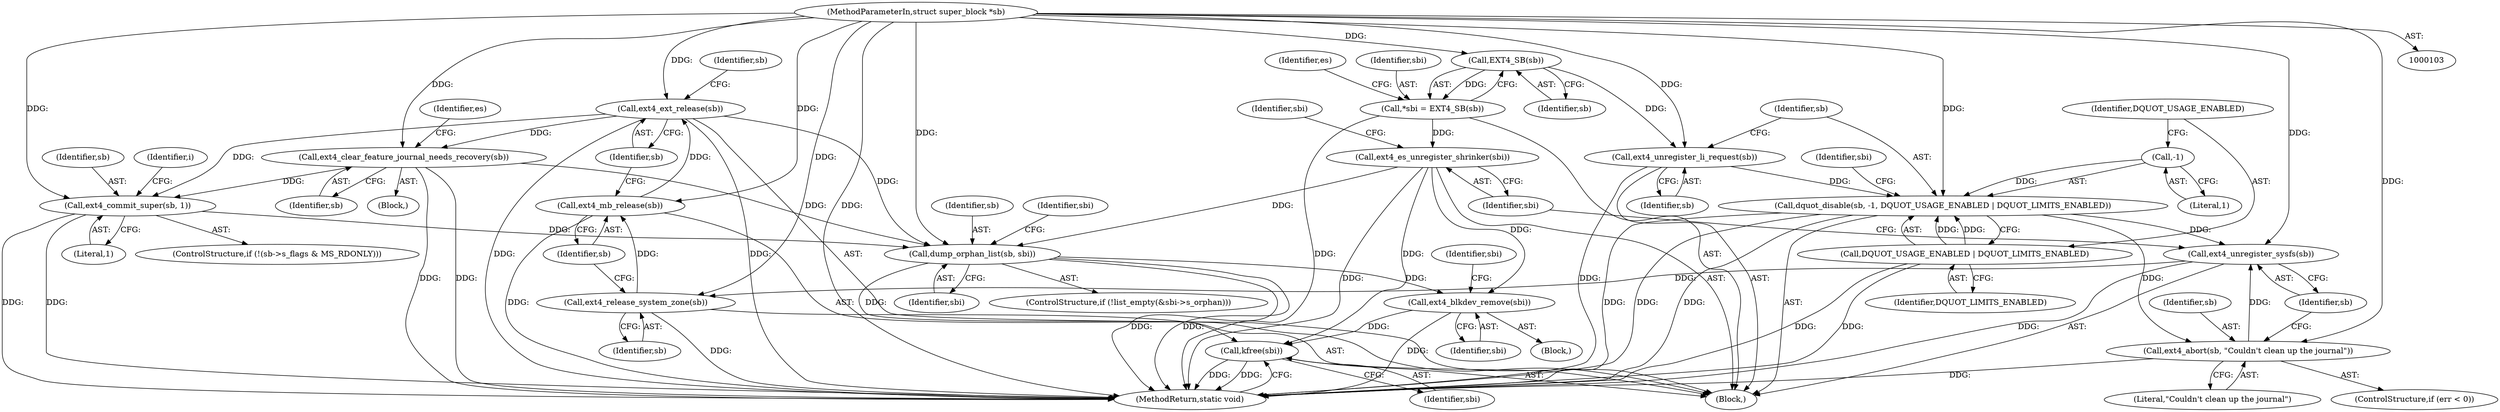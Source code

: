 digraph "0_linux_82939d7999dfc1f1998c4b1c12e2f19edbdff272_0@API" {
"1000362" [label="(Call,kfree(sbi))"];
"1000311" [label="(Call,ext4_blkdev_remove(sbi))"];
"1000273" [label="(Call,dump_orphan_list(sb, sbi))"];
"1000199" [label="(Call,ext4_commit_super(sb, 1))"];
"1000172" [label="(Call,ext4_ext_release(sb))"];
"1000170" [label="(Call,ext4_mb_release(sb))"];
"1000168" [label="(Call,ext4_release_system_zone(sb))"];
"1000159" [label="(Call,ext4_unregister_sysfs(sb))"];
"1000156" [label="(Call,ext4_abort(sb, \"Couldn't clean up the journal\"))"];
"1000121" [label="(Call,dquot_disable(sb, -1, DQUOT_USAGE_ENABLED | DQUOT_LIMITS_ENABLED))"];
"1000119" [label="(Call,ext4_unregister_li_request(sb))"];
"1000109" [label="(Call,EXT4_SB(sb))"];
"1000104" [label="(MethodParameterIn,struct super_block *sb)"];
"1000123" [label="(Call,-1)"];
"1000125" [label="(Call,DQUOT_USAGE_ENABLED | DQUOT_LIMITS_ENABLED)"];
"1000182" [label="(Call,ext4_clear_feature_journal_needs_recovery(sb))"];
"1000161" [label="(Call,ext4_es_unregister_shrinker(sbi))"];
"1000107" [label="(Call,*sbi = EXT4_SB(sb))"];
"1000157" [label="(Identifier,sb)"];
"1000201" [label="(Literal,1)"];
"1000169" [label="(Identifier,sb)"];
"1000266" [label="(ControlStructure,if (!list_empty(&sbi->s_orphan)))"];
"1000362" [label="(Call,kfree(sbi))"];
"1000160" [label="(Identifier,sb)"];
"1000186" [label="(Identifier,es)"];
"1000166" [label="(Identifier,sbi)"];
"1000172" [label="(Call,ext4_ext_release(sb))"];
"1000123" [label="(Call,-1)"];
"1000113" [label="(Identifier,es)"];
"1000274" [label="(Identifier,sb)"];
"1000315" [label="(Identifier,sbi)"];
"1000125" [label="(Call,DQUOT_USAGE_ENABLED | DQUOT_LIMITS_ENABLED)"];
"1000312" [label="(Identifier,sbi)"];
"1000104" [label="(MethodParameterIn,struct super_block *sb)"];
"1000273" [label="(Call,dump_orphan_list(sb, sbi))"];
"1000107" [label="(Call,*sbi = EXT4_SB(sb))"];
"1000204" [label="(Identifier,i)"];
"1000178" [label="(Identifier,sb)"];
"1000161" [label="(Call,ext4_es_unregister_shrinker(sbi))"];
"1000311" [label="(Call,ext4_blkdev_remove(sbi))"];
"1000275" [label="(Identifier,sbi)"];
"1000199" [label="(Call,ext4_commit_super(sb, 1))"];
"1000120" [label="(Identifier,sb)"];
"1000127" [label="(Identifier,DQUOT_LIMITS_ENABLED)"];
"1000181" [label="(Block,)"];
"1000124" [label="(Literal,1)"];
"1000200" [label="(Identifier,sb)"];
"1000159" [label="(Call,ext4_unregister_sysfs(sb))"];
"1000152" [label="(ControlStructure,if (err < 0))"];
"1000110" [label="(Identifier,sb)"];
"1000156" [label="(Call,ext4_abort(sb, \"Couldn't clean up the journal\"))"];
"1000302" [label="(Block,)"];
"1000170" [label="(Call,ext4_mb_release(sb))"];
"1000192" [label="(ControlStructure,if (!(sb->s_flags & MS_RDONLY)))"];
"1000173" [label="(Identifier,sb)"];
"1000364" [label="(MethodReturn,static void)"];
"1000158" [label="(Literal,\"Couldn't clean up the journal\")"];
"1000108" [label="(Identifier,sbi)"];
"1000363" [label="(Identifier,sbi)"];
"1000182" [label="(Call,ext4_clear_feature_journal_needs_recovery(sb))"];
"1000121" [label="(Call,dquot_disable(sb, -1, DQUOT_USAGE_ENABLED | DQUOT_LIMITS_ENABLED))"];
"1000171" [label="(Identifier,sb)"];
"1000168" [label="(Call,ext4_release_system_zone(sb))"];
"1000280" [label="(Identifier,sbi)"];
"1000119" [label="(Call,ext4_unregister_li_request(sb))"];
"1000183" [label="(Identifier,sb)"];
"1000162" [label="(Identifier,sbi)"];
"1000122" [label="(Identifier,sb)"];
"1000126" [label="(Identifier,DQUOT_USAGE_ENABLED)"];
"1000105" [label="(Block,)"];
"1000109" [label="(Call,EXT4_SB(sb))"];
"1000130" [label="(Identifier,sbi)"];
"1000362" -> "1000105"  [label="AST: "];
"1000362" -> "1000363"  [label="CFG: "];
"1000363" -> "1000362"  [label="AST: "];
"1000364" -> "1000362"  [label="CFG: "];
"1000362" -> "1000364"  [label="DDG: "];
"1000362" -> "1000364"  [label="DDG: "];
"1000311" -> "1000362"  [label="DDG: "];
"1000273" -> "1000362"  [label="DDG: "];
"1000161" -> "1000362"  [label="DDG: "];
"1000311" -> "1000302"  [label="AST: "];
"1000311" -> "1000312"  [label="CFG: "];
"1000312" -> "1000311"  [label="AST: "];
"1000315" -> "1000311"  [label="CFG: "];
"1000311" -> "1000364"  [label="DDG: "];
"1000273" -> "1000311"  [label="DDG: "];
"1000161" -> "1000311"  [label="DDG: "];
"1000273" -> "1000266"  [label="AST: "];
"1000273" -> "1000275"  [label="CFG: "];
"1000274" -> "1000273"  [label="AST: "];
"1000275" -> "1000273"  [label="AST: "];
"1000280" -> "1000273"  [label="CFG: "];
"1000273" -> "1000364"  [label="DDG: "];
"1000273" -> "1000364"  [label="DDG: "];
"1000199" -> "1000273"  [label="DDG: "];
"1000172" -> "1000273"  [label="DDG: "];
"1000182" -> "1000273"  [label="DDG: "];
"1000104" -> "1000273"  [label="DDG: "];
"1000161" -> "1000273"  [label="DDG: "];
"1000199" -> "1000192"  [label="AST: "];
"1000199" -> "1000201"  [label="CFG: "];
"1000200" -> "1000199"  [label="AST: "];
"1000201" -> "1000199"  [label="AST: "];
"1000204" -> "1000199"  [label="CFG: "];
"1000199" -> "1000364"  [label="DDG: "];
"1000199" -> "1000364"  [label="DDG: "];
"1000172" -> "1000199"  [label="DDG: "];
"1000182" -> "1000199"  [label="DDG: "];
"1000104" -> "1000199"  [label="DDG: "];
"1000172" -> "1000105"  [label="AST: "];
"1000172" -> "1000173"  [label="CFG: "];
"1000173" -> "1000172"  [label="AST: "];
"1000178" -> "1000172"  [label="CFG: "];
"1000172" -> "1000364"  [label="DDG: "];
"1000172" -> "1000364"  [label="DDG: "];
"1000170" -> "1000172"  [label="DDG: "];
"1000104" -> "1000172"  [label="DDG: "];
"1000172" -> "1000182"  [label="DDG: "];
"1000170" -> "1000105"  [label="AST: "];
"1000170" -> "1000171"  [label="CFG: "];
"1000171" -> "1000170"  [label="AST: "];
"1000173" -> "1000170"  [label="CFG: "];
"1000170" -> "1000364"  [label="DDG: "];
"1000168" -> "1000170"  [label="DDG: "];
"1000104" -> "1000170"  [label="DDG: "];
"1000168" -> "1000105"  [label="AST: "];
"1000168" -> "1000169"  [label="CFG: "];
"1000169" -> "1000168"  [label="AST: "];
"1000171" -> "1000168"  [label="CFG: "];
"1000168" -> "1000364"  [label="DDG: "];
"1000159" -> "1000168"  [label="DDG: "];
"1000104" -> "1000168"  [label="DDG: "];
"1000159" -> "1000105"  [label="AST: "];
"1000159" -> "1000160"  [label="CFG: "];
"1000160" -> "1000159"  [label="AST: "];
"1000162" -> "1000159"  [label="CFG: "];
"1000159" -> "1000364"  [label="DDG: "];
"1000156" -> "1000159"  [label="DDG: "];
"1000121" -> "1000159"  [label="DDG: "];
"1000104" -> "1000159"  [label="DDG: "];
"1000156" -> "1000152"  [label="AST: "];
"1000156" -> "1000158"  [label="CFG: "];
"1000157" -> "1000156"  [label="AST: "];
"1000158" -> "1000156"  [label="AST: "];
"1000160" -> "1000156"  [label="CFG: "];
"1000156" -> "1000364"  [label="DDG: "];
"1000121" -> "1000156"  [label="DDG: "];
"1000104" -> "1000156"  [label="DDG: "];
"1000121" -> "1000105"  [label="AST: "];
"1000121" -> "1000125"  [label="CFG: "];
"1000122" -> "1000121"  [label="AST: "];
"1000123" -> "1000121"  [label="AST: "];
"1000125" -> "1000121"  [label="AST: "];
"1000130" -> "1000121"  [label="CFG: "];
"1000121" -> "1000364"  [label="DDG: "];
"1000121" -> "1000364"  [label="DDG: "];
"1000121" -> "1000364"  [label="DDG: "];
"1000119" -> "1000121"  [label="DDG: "];
"1000104" -> "1000121"  [label="DDG: "];
"1000123" -> "1000121"  [label="DDG: "];
"1000125" -> "1000121"  [label="DDG: "];
"1000125" -> "1000121"  [label="DDG: "];
"1000119" -> "1000105"  [label="AST: "];
"1000119" -> "1000120"  [label="CFG: "];
"1000120" -> "1000119"  [label="AST: "];
"1000122" -> "1000119"  [label="CFG: "];
"1000119" -> "1000364"  [label="DDG: "];
"1000109" -> "1000119"  [label="DDG: "];
"1000104" -> "1000119"  [label="DDG: "];
"1000109" -> "1000107"  [label="AST: "];
"1000109" -> "1000110"  [label="CFG: "];
"1000110" -> "1000109"  [label="AST: "];
"1000107" -> "1000109"  [label="CFG: "];
"1000109" -> "1000107"  [label="DDG: "];
"1000104" -> "1000109"  [label="DDG: "];
"1000104" -> "1000103"  [label="AST: "];
"1000104" -> "1000364"  [label="DDG: "];
"1000104" -> "1000182"  [label="DDG: "];
"1000123" -> "1000124"  [label="CFG: "];
"1000124" -> "1000123"  [label="AST: "];
"1000126" -> "1000123"  [label="CFG: "];
"1000125" -> "1000127"  [label="CFG: "];
"1000126" -> "1000125"  [label="AST: "];
"1000127" -> "1000125"  [label="AST: "];
"1000125" -> "1000364"  [label="DDG: "];
"1000125" -> "1000364"  [label="DDG: "];
"1000182" -> "1000181"  [label="AST: "];
"1000182" -> "1000183"  [label="CFG: "];
"1000183" -> "1000182"  [label="AST: "];
"1000186" -> "1000182"  [label="CFG: "];
"1000182" -> "1000364"  [label="DDG: "];
"1000182" -> "1000364"  [label="DDG: "];
"1000161" -> "1000105"  [label="AST: "];
"1000161" -> "1000162"  [label="CFG: "];
"1000162" -> "1000161"  [label="AST: "];
"1000166" -> "1000161"  [label="CFG: "];
"1000161" -> "1000364"  [label="DDG: "];
"1000107" -> "1000161"  [label="DDG: "];
"1000107" -> "1000105"  [label="AST: "];
"1000108" -> "1000107"  [label="AST: "];
"1000113" -> "1000107"  [label="CFG: "];
"1000107" -> "1000364"  [label="DDG: "];
}
